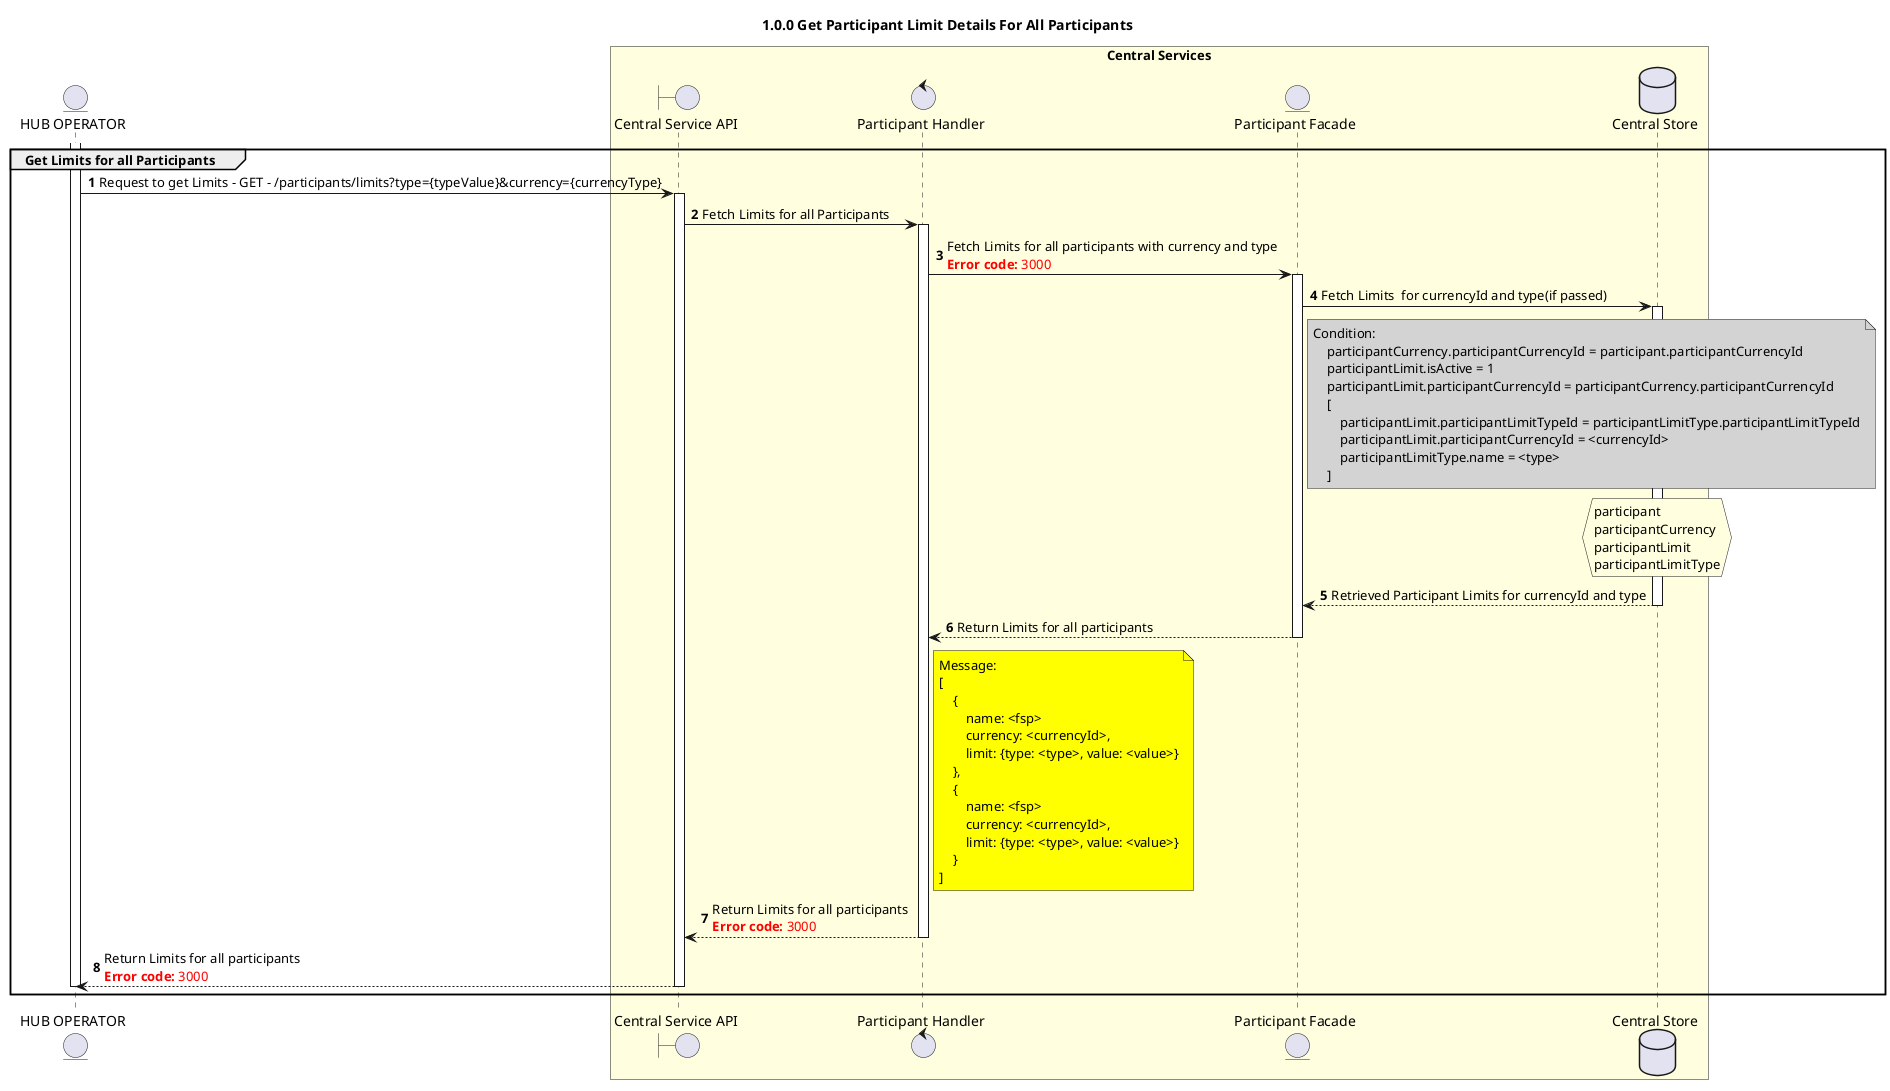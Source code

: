/'*****
 License
 --------------
 Copyright © 2017 Bill & Melinda Gates Foundation
 The Mojaloop files are made available by the Bill & Melinda Gates Foundation under the Apache License, Version 2.0 (the "License") and you may not use these files except in compliance with the License. You may obtain a copy of the License at
 http://www.apache.org/licenses/LICENSE-2.0
 Unless required by applicable law or agreed to in writing, the Mojaloop files are distributed on an "AS IS" BASIS, WITHOUT WARRANTIES OR CONDITIONS OF ANY KIND, either express or implied. See the License for the specific language governing permissions and limitations under the License.
 Contributors
 --------------
 This is the official list of the Mojaloop project contributors for this file.
 Names of the original copyright holders (individuals or organizations)
 should be listed with a '*' in the first column. People who have
 contributed from an organization can be listed under the organization
 that actually holds the copyright for their contributions (see the
 Gates Foundation organization for an example). Those individuals should have
 their names indented and be marked with a '-'. Email address can be added
 optionally within square brackets <email>.
 * Gates Foundation
 - Name Surname <name.surname@gatesfoundation.com>

 * Shashikant Hirugade <shashikant.hirugade@modusbox.com>
 --------------
 ******'/

@startuml
' declate title
title 1.0.0 Get Participant Limit Details For All Participants

autonumber


' Actor Keys:
' boundary - APIs/Interfaces, etc
' collections - Kafka Topics
' control - Kafka Consumers
' entity - Database Access Objects
' database - Database Persistance Store

' declare actors
entity "HUB OPERATOR" as OPERATOR
boundary "Central Service API" as CSAPI
control "Participant Handler" as PARTICIPANT_HANDLER
entity "Central Service API" as CSAPI
entity "Participant Facade" as PARTICIPANT_DAO
database "Central Store" as DB

box "Central Services" #LightYellow
participant CSAPI
participant PARTICIPANT_HANDLER
participant PARTICIPANT_DAO
participant DB
end box

' start flow

activate OPERATOR
group Get Limits for all Participants
    OPERATOR -> CSAPI: Request to get Limits - GET - /participants/limits?type={typeValue}&currency={currencyType}
    activate CSAPI
    CSAPI -> PARTICIPANT_HANDLER: Fetch Limits for all Participants
    activate PARTICIPANT_HANDLER
        PARTICIPANT_HANDLER ->PARTICIPANT_DAO: Fetch Limits for all participants with currency and type \n<color #FF0000><b>Error code:</b> 3000</color>
        activate PARTICIPANT_DAO
        PARTICIPANT_DAO ->DB: Fetch Limits  for currencyId and type(if passed)
        note right of PARTICIPANT_DAO #lightgrey
            Condition:
                participantCurrency.participantCurrencyId = participant.participantCurrencyId
                participantLimit.isActive = 1
                participantLimit.participantCurrencyId = participantCurrency.participantCurrencyId
                [   
                    participantLimit.participantLimitTypeId = participantLimitType.participantLimitTypeId
                    participantLimit.participantCurrencyId = <currencyId>
                    participantLimitType.name = <type>
                ]
        end note

        activate DB
        hnote over DB #lightyellow
                participant
                participantCurrency
                participantLimit
                participantLimitType
        end note
        DB --> PARTICIPANT_DAO: Retrieved Participant Limits for currencyId and type
        deactivate DB
        PARTICIPANT_DAO -->PARTICIPANT_HANDLER: Return Limits for all participants
        deactivate PARTICIPANT_DAO
        note right of PARTICIPANT_HANDLER #yellow
                Message:
                [   
                    {   
                        name: <fsp>
                        currency: <currencyId>,
                        limit: {type: <type>, value: <value>}
                    },
                    {   
                        name: <fsp>
                        currency: <currencyId>,
                        limit: {type: <type>, value: <value>}
                    }
                ]
        end note
        PARTICIPANT_HANDLER -->CSAPI: Return Limits for all participants \n<color #FF0000><b>Error code:</b> 3000</color>
        deactivate PARTICIPANT_HANDLER
        CSAPI -->OPERATOR: Return Limits for all participants \n<color #FF0000><b>Error code:</b> 3000</color>

    deactivate CSAPI
    deactivate OPERATOR
end

@enduml
